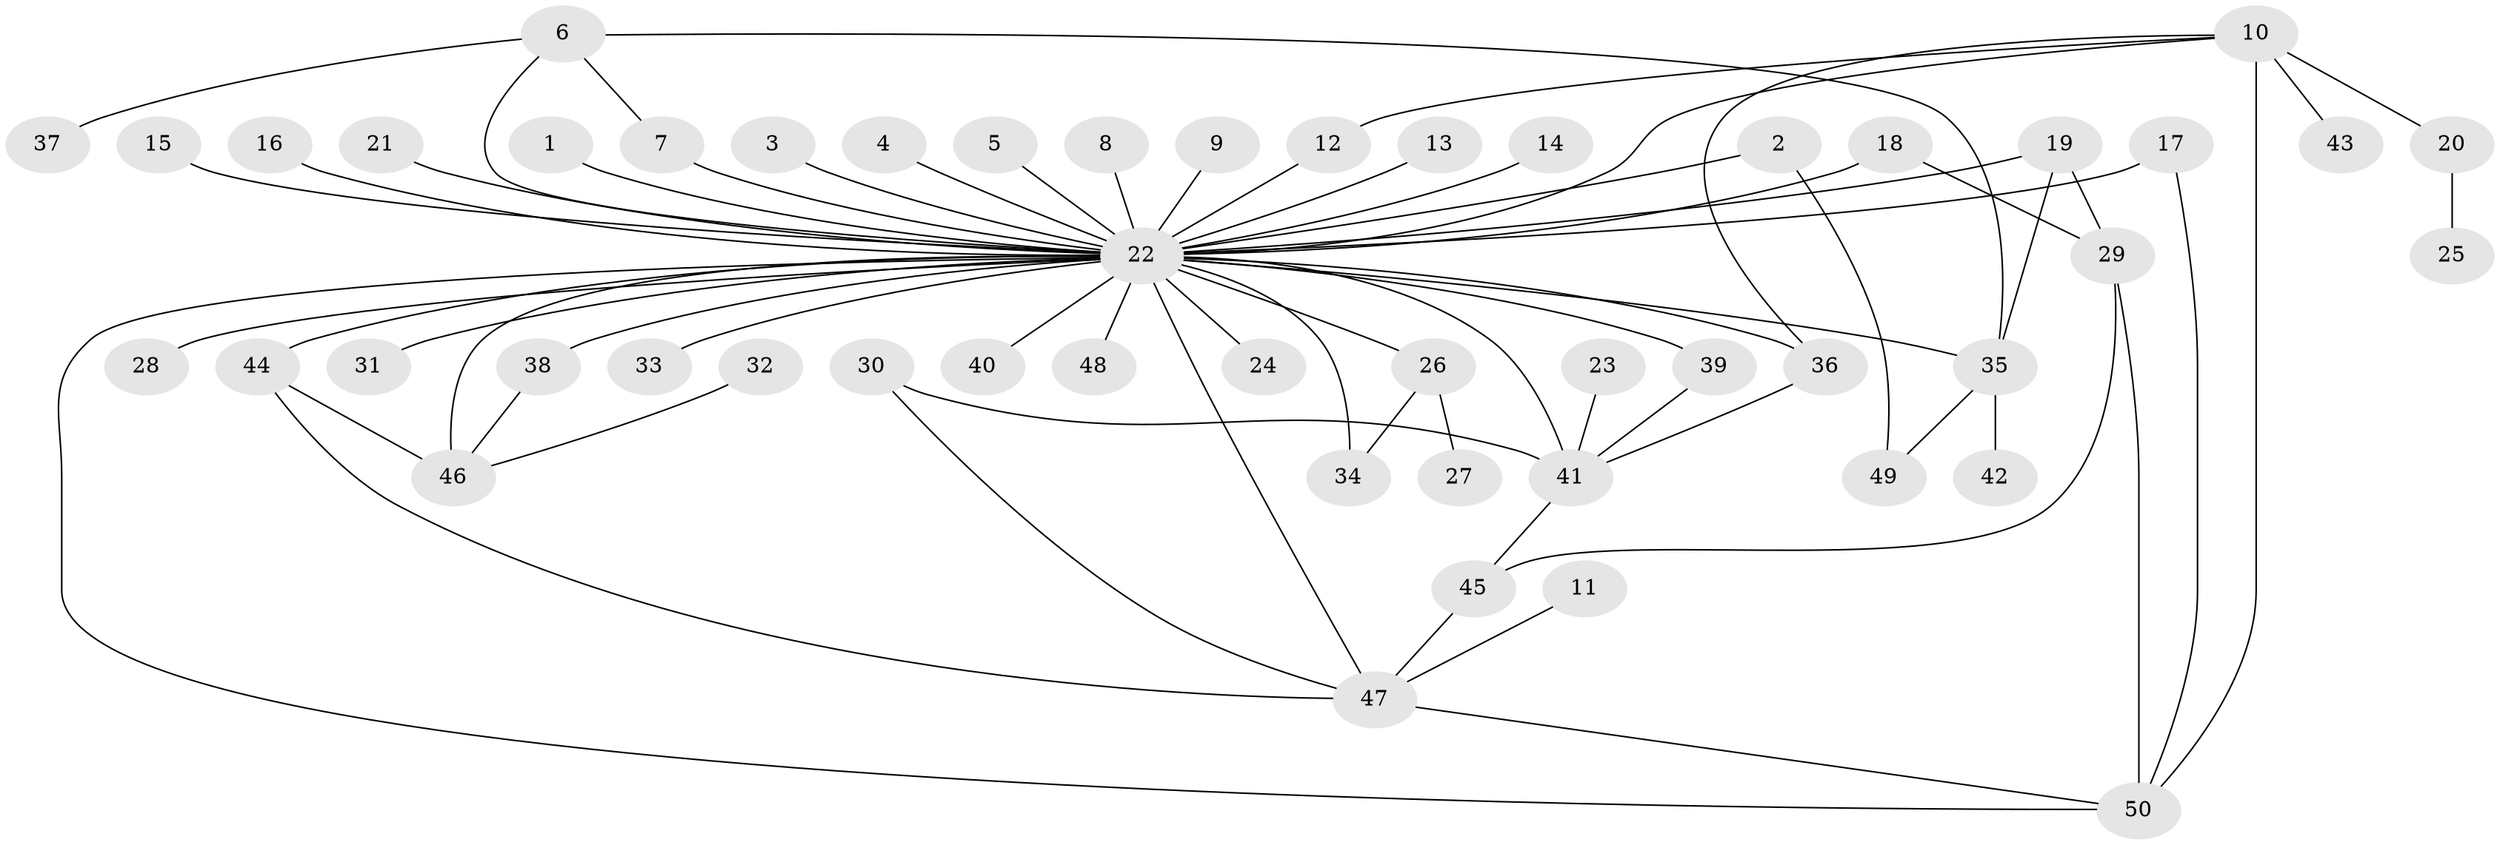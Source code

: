 // original degree distribution, {49: 0.01, 3: 0.1, 8: 0.04, 9: 0.02, 2: 0.26, 5: 0.03, 1: 0.48, 4: 0.05, 6: 0.01}
// Generated by graph-tools (version 1.1) at 2025/01/03/09/25 03:01:57]
// undirected, 50 vertices, 69 edges
graph export_dot {
graph [start="1"]
  node [color=gray90,style=filled];
  1;
  2;
  3;
  4;
  5;
  6;
  7;
  8;
  9;
  10;
  11;
  12;
  13;
  14;
  15;
  16;
  17;
  18;
  19;
  20;
  21;
  22;
  23;
  24;
  25;
  26;
  27;
  28;
  29;
  30;
  31;
  32;
  33;
  34;
  35;
  36;
  37;
  38;
  39;
  40;
  41;
  42;
  43;
  44;
  45;
  46;
  47;
  48;
  49;
  50;
  1 -- 22 [weight=1.0];
  2 -- 22 [weight=1.0];
  2 -- 49 [weight=1.0];
  3 -- 22 [weight=1.0];
  4 -- 22 [weight=1.0];
  5 -- 22 [weight=1.0];
  6 -- 7 [weight=1.0];
  6 -- 22 [weight=1.0];
  6 -- 35 [weight=1.0];
  6 -- 37 [weight=1.0];
  7 -- 22 [weight=1.0];
  8 -- 22 [weight=1.0];
  9 -- 22 [weight=1.0];
  10 -- 12 [weight=1.0];
  10 -- 20 [weight=2.0];
  10 -- 22 [weight=1.0];
  10 -- 36 [weight=1.0];
  10 -- 43 [weight=1.0];
  10 -- 50 [weight=1.0];
  11 -- 47 [weight=1.0];
  12 -- 22 [weight=1.0];
  13 -- 22 [weight=1.0];
  14 -- 22 [weight=1.0];
  15 -- 22 [weight=1.0];
  16 -- 22 [weight=1.0];
  17 -- 22 [weight=1.0];
  17 -- 50 [weight=1.0];
  18 -- 22 [weight=3.0];
  18 -- 29 [weight=1.0];
  19 -- 22 [weight=1.0];
  19 -- 29 [weight=1.0];
  19 -- 35 [weight=1.0];
  20 -- 25 [weight=1.0];
  21 -- 22 [weight=1.0];
  22 -- 24 [weight=1.0];
  22 -- 26 [weight=2.0];
  22 -- 28 [weight=1.0];
  22 -- 31 [weight=1.0];
  22 -- 33 [weight=1.0];
  22 -- 34 [weight=2.0];
  22 -- 35 [weight=1.0];
  22 -- 36 [weight=1.0];
  22 -- 38 [weight=1.0];
  22 -- 39 [weight=1.0];
  22 -- 40 [weight=1.0];
  22 -- 41 [weight=1.0];
  22 -- 44 [weight=3.0];
  22 -- 46 [weight=1.0];
  22 -- 47 [weight=1.0];
  22 -- 48 [weight=1.0];
  22 -- 50 [weight=1.0];
  23 -- 41 [weight=1.0];
  26 -- 27 [weight=1.0];
  26 -- 34 [weight=1.0];
  29 -- 45 [weight=1.0];
  29 -- 50 [weight=1.0];
  30 -- 41 [weight=2.0];
  30 -- 47 [weight=1.0];
  32 -- 46 [weight=1.0];
  35 -- 42 [weight=1.0];
  35 -- 49 [weight=1.0];
  36 -- 41 [weight=1.0];
  38 -- 46 [weight=1.0];
  39 -- 41 [weight=1.0];
  41 -- 45 [weight=1.0];
  44 -- 46 [weight=2.0];
  44 -- 47 [weight=1.0];
  45 -- 47 [weight=1.0];
  47 -- 50 [weight=1.0];
}
